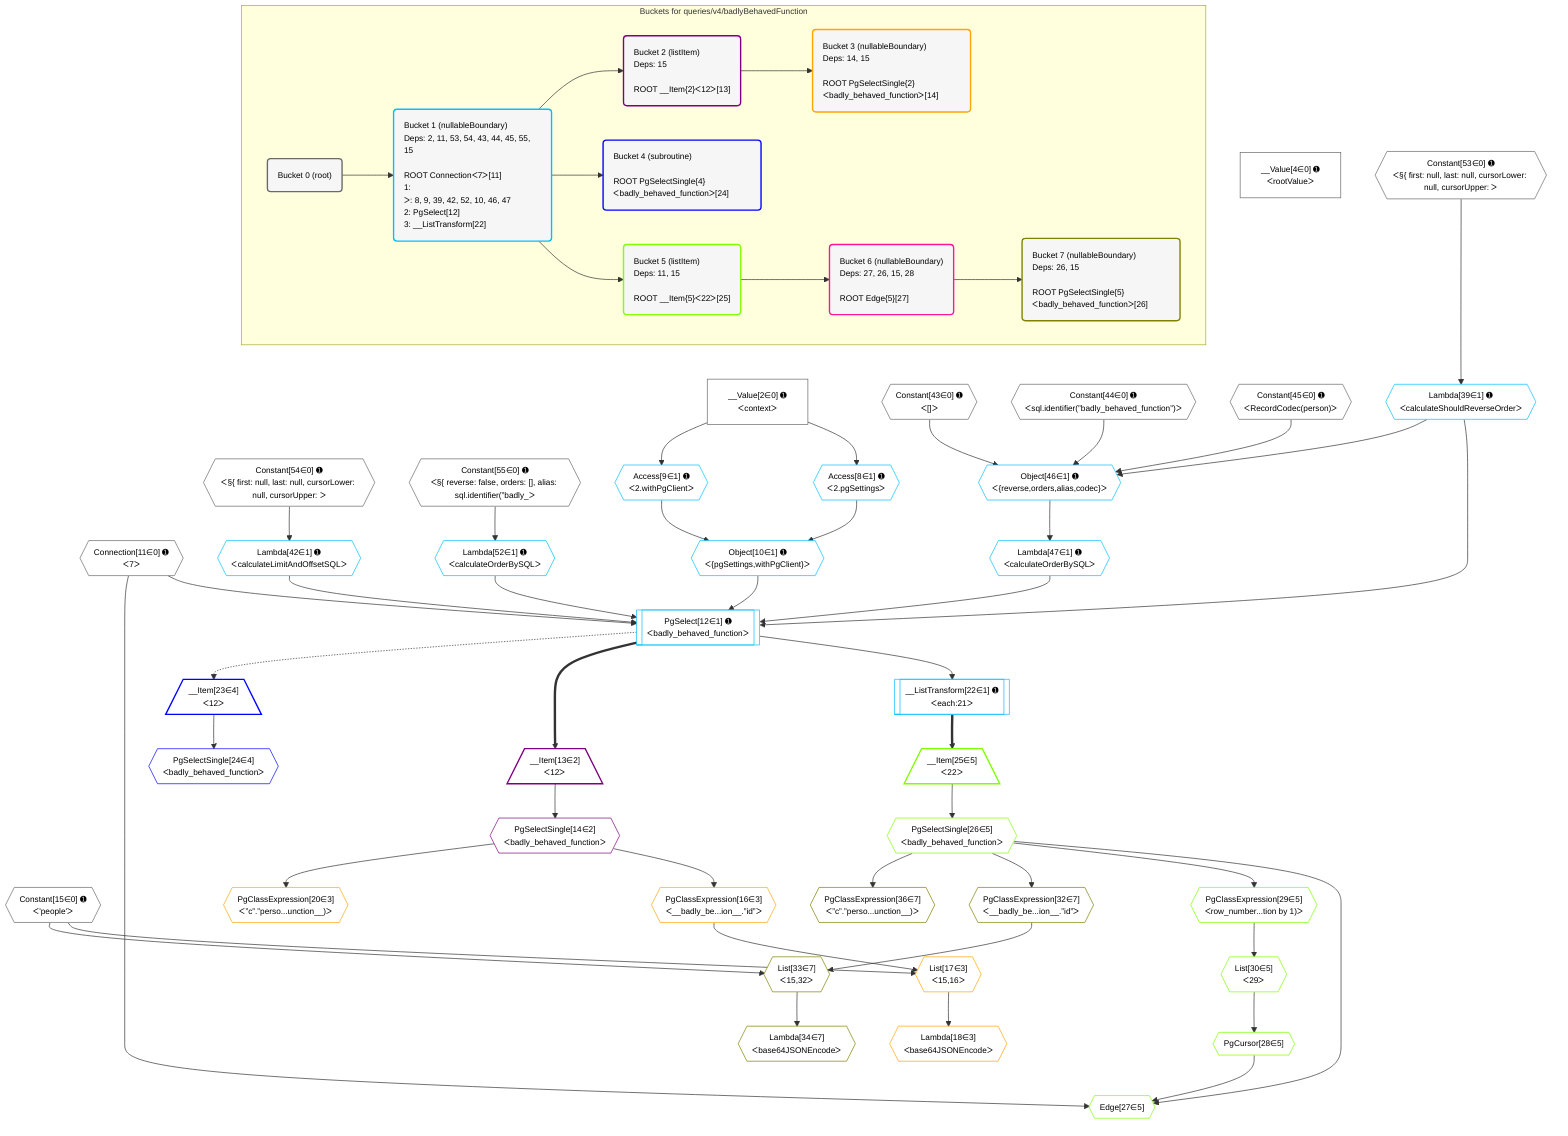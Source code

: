 %%{init: {'themeVariables': { 'fontSize': '12px'}}}%%
graph TD
    classDef path fill:#eee,stroke:#000,color:#000
    classDef plan fill:#fff,stroke-width:1px,color:#000
    classDef itemplan fill:#fff,stroke-width:2px,color:#000
    classDef unbatchedplan fill:#dff,stroke-width:1px,color:#000
    classDef sideeffectplan fill:#fcc,stroke-width:2px,color:#000
    classDef bucket fill:#f6f6f6,color:#000,stroke-width:2px,text-align:left


    %% plan dependencies
    __Value2["__Value[2∈0] ➊<br />ᐸcontextᐳ"]:::plan
    __Value4["__Value[4∈0] ➊<br />ᐸrootValueᐳ"]:::plan
    Connection11{{"Connection[11∈0] ➊<br />ᐸ7ᐳ"}}:::plan
    Constant15{{"Constant[15∈0] ➊<br />ᐸ'people'ᐳ"}}:::plan
    Constant43{{"Constant[43∈0] ➊<br />ᐸ[]ᐳ"}}:::plan
    Constant44{{"Constant[44∈0] ➊<br />ᐸsql.identifier(”badly_behaved_function”)ᐳ"}}:::plan
    Constant45{{"Constant[45∈0] ➊<br />ᐸRecordCodec(person)ᐳ"}}:::plan
    Constant53{{"Constant[53∈0] ➊<br />ᐸ§{ first: null, last: null, cursorLower: null, cursorUpper: ᐳ"}}:::plan
    Constant54{{"Constant[54∈0] ➊<br />ᐸ§{ first: null, last: null, cursorLower: null, cursorUpper: ᐳ"}}:::plan
    Constant55{{"Constant[55∈0] ➊<br />ᐸ§{ reverse: false, orders: [], alias: sql.identifier(”badly_ᐳ"}}:::plan
    PgSelect12[["PgSelect[12∈1] ➊<br />ᐸbadly_behaved_functionᐳ"]]:::plan
    Object10{{"Object[10∈1] ➊<br />ᐸ{pgSettings,withPgClient}ᐳ"}}:::plan
    Lambda39{{"Lambda[39∈1] ➊<br />ᐸcalculateShouldReverseOrderᐳ"}}:::plan
    Lambda42{{"Lambda[42∈1] ➊<br />ᐸcalculateLimitAndOffsetSQLᐳ"}}:::plan
    Lambda47{{"Lambda[47∈1] ➊<br />ᐸcalculateOrderBySQLᐳ"}}:::plan
    Lambda52{{"Lambda[52∈1] ➊<br />ᐸcalculateOrderBySQLᐳ"}}:::plan
    Object10 & Connection11 & Lambda39 & Lambda42 & Lambda47 & Lambda52 --> PgSelect12
    Object46{{"Object[46∈1] ➊<br />ᐸ{reverse,orders,alias,codec}ᐳ"}}:::plan
    Lambda39 & Constant43 & Constant44 & Constant45 --> Object46
    Access8{{"Access[8∈1] ➊<br />ᐸ2.pgSettingsᐳ"}}:::plan
    Access9{{"Access[9∈1] ➊<br />ᐸ2.withPgClientᐳ"}}:::plan
    Access8 & Access9 --> Object10
    __Value2 --> Access8
    __Value2 --> Access9
    __ListTransform22[["__ListTransform[22∈1] ➊<br />ᐸeach:21ᐳ"]]:::plan
    PgSelect12 --> __ListTransform22
    Constant53 --> Lambda39
    Constant54 --> Lambda42
    Object46 --> Lambda47
    Constant55 --> Lambda52
    __Item13[/"__Item[13∈2]<br />ᐸ12ᐳ"\]:::itemplan
    PgSelect12 ==> __Item13
    PgSelectSingle14{{"PgSelectSingle[14∈2]<br />ᐸbadly_behaved_functionᐳ"}}:::plan
    __Item13 --> PgSelectSingle14
    List17{{"List[17∈3]<br />ᐸ15,16ᐳ"}}:::plan
    PgClassExpression16{{"PgClassExpression[16∈3]<br />ᐸ__badly_be...ion__.”id”ᐳ"}}:::plan
    Constant15 & PgClassExpression16 --> List17
    PgSelectSingle14 --> PgClassExpression16
    Lambda18{{"Lambda[18∈3]<br />ᐸbase64JSONEncodeᐳ"}}:::plan
    List17 --> Lambda18
    PgClassExpression20{{"PgClassExpression[20∈3]<br />ᐸ”c”.”perso...unction__)ᐳ"}}:::plan
    PgSelectSingle14 --> PgClassExpression20
    __Item23[/"__Item[23∈4]<br />ᐸ12ᐳ"\]:::itemplan
    PgSelect12 -.-> __Item23
    PgSelectSingle24{{"PgSelectSingle[24∈4]<br />ᐸbadly_behaved_functionᐳ"}}:::plan
    __Item23 --> PgSelectSingle24
    Edge27{{"Edge[27∈5]"}}:::plan
    PgSelectSingle26{{"PgSelectSingle[26∈5]<br />ᐸbadly_behaved_functionᐳ"}}:::plan
    PgCursor28{{"PgCursor[28∈5]"}}:::plan
    PgSelectSingle26 & PgCursor28 & Connection11 --> Edge27
    __Item25[/"__Item[25∈5]<br />ᐸ22ᐳ"\]:::itemplan
    __ListTransform22 ==> __Item25
    __Item25 --> PgSelectSingle26
    List30{{"List[30∈5]<br />ᐸ29ᐳ"}}:::plan
    List30 --> PgCursor28
    PgClassExpression29{{"PgClassExpression[29∈5]<br />ᐸrow_number...tion by 1)ᐳ"}}:::plan
    PgSelectSingle26 --> PgClassExpression29
    PgClassExpression29 --> List30
    List33{{"List[33∈7]<br />ᐸ15,32ᐳ"}}:::plan
    PgClassExpression32{{"PgClassExpression[32∈7]<br />ᐸ__badly_be...ion__.”id”ᐳ"}}:::plan
    Constant15 & PgClassExpression32 --> List33
    PgSelectSingle26 --> PgClassExpression32
    Lambda34{{"Lambda[34∈7]<br />ᐸbase64JSONEncodeᐳ"}}:::plan
    List33 --> Lambda34
    PgClassExpression36{{"PgClassExpression[36∈7]<br />ᐸ”c”.”perso...unction__)ᐳ"}}:::plan
    PgSelectSingle26 --> PgClassExpression36

    %% define steps

    subgraph "Buckets for queries/v4/badlyBehavedFunction"
    Bucket0("Bucket 0 (root)"):::bucket
    classDef bucket0 stroke:#696969
    class Bucket0,__Value2,__Value4,Connection11,Constant15,Constant43,Constant44,Constant45,Constant53,Constant54,Constant55 bucket0
    Bucket1("Bucket 1 (nullableBoundary)<br />Deps: 2, 11, 53, 54, 43, 44, 45, 55, 15<br /><br />ROOT Connectionᐸ7ᐳ[11]<br />1: <br />ᐳ: 8, 9, 39, 42, 52, 10, 46, 47<br />2: PgSelect[12]<br />3: __ListTransform[22]"):::bucket
    classDef bucket1 stroke:#00bfff
    class Bucket1,Access8,Access9,Object10,PgSelect12,__ListTransform22,Lambda39,Lambda42,Object46,Lambda47,Lambda52 bucket1
    Bucket2("Bucket 2 (listItem)<br />Deps: 15<br /><br />ROOT __Item{2}ᐸ12ᐳ[13]"):::bucket
    classDef bucket2 stroke:#7f007f
    class Bucket2,__Item13,PgSelectSingle14 bucket2
    Bucket3("Bucket 3 (nullableBoundary)<br />Deps: 14, 15<br /><br />ROOT PgSelectSingle{2}ᐸbadly_behaved_functionᐳ[14]"):::bucket
    classDef bucket3 stroke:#ffa500
    class Bucket3,PgClassExpression16,List17,Lambda18,PgClassExpression20 bucket3
    Bucket4("Bucket 4 (subroutine)<br /><br />ROOT PgSelectSingle{4}ᐸbadly_behaved_functionᐳ[24]"):::bucket
    classDef bucket4 stroke:#0000ff
    class Bucket4,__Item23,PgSelectSingle24 bucket4
    Bucket5("Bucket 5 (listItem)<br />Deps: 11, 15<br /><br />ROOT __Item{5}ᐸ22ᐳ[25]"):::bucket
    classDef bucket5 stroke:#7fff00
    class Bucket5,__Item25,PgSelectSingle26,Edge27,PgCursor28,PgClassExpression29,List30 bucket5
    Bucket6("Bucket 6 (nullableBoundary)<br />Deps: 27, 26, 15, 28<br /><br />ROOT Edge{5}[27]"):::bucket
    classDef bucket6 stroke:#ff1493
    class Bucket6 bucket6
    Bucket7("Bucket 7 (nullableBoundary)<br />Deps: 26, 15<br /><br />ROOT PgSelectSingle{5}ᐸbadly_behaved_functionᐳ[26]"):::bucket
    classDef bucket7 stroke:#808000
    class Bucket7,PgClassExpression32,List33,Lambda34,PgClassExpression36 bucket7
    Bucket0 --> Bucket1
    Bucket1 --> Bucket2 & Bucket4 & Bucket5
    Bucket2 --> Bucket3
    Bucket5 --> Bucket6
    Bucket6 --> Bucket7
    end